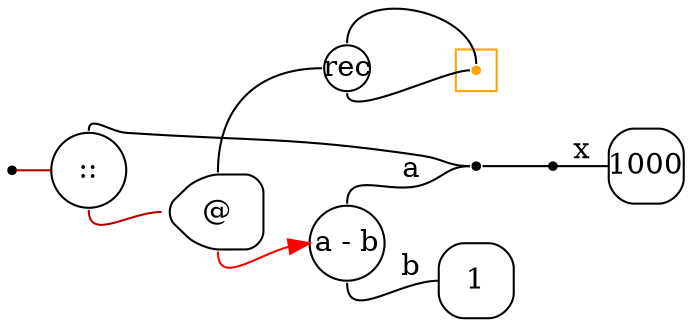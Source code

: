 digraph G {
  rankdir=LR;
  edge[arrowhead=none,arrowtail=none];
  node[fixedsize=true,shape=circle]
  size="12.133333333333333,4.987468750000001";
  labeldistance=0;
  nodesep=.175;
  ranksep=.175;

 nd1[shape=point];
 nd68[label="rec",tooltip="nd68-RecurGraph",style=rounded,width=.3,height=.3,color="#000000"];
   subgraph cluster_nd72 {
     graph[style=fill,color="orange"];ndcluster_nd72[tooltip="nd72",orientation=90,shape=point,color="orange"];
   };
   nd14[label="1000",tooltip="nd14-ConstGraph",style=rounded,orientation=90,shape=square,color="#000000"];
 nd42[label="::",tooltip="nd42-BinOpGraph",style=rounded,color="#000000"];
 nd45[label="@",tooltip="nd45-AppGraph",style=rounded,orientation=90,shape=house,color="#000000"];
 nd49[label="a - b",tooltip="nd49-BinOpGraph",style=rounded,color="#000000"];
   nd55[label="1",tooltip="nd55-ConstGraph",style=rounded,orientation=90,shape=square,color="#000000"];
 nd59[label=" ",tooltip="nd59-ContractGraph",style=rounded,orientation=90,shape=point];
 nd61[label=" ",tooltip="nd61-ContractGraph",style=rounded,orientation=90,shape=point];

  nd49->nd55[label="b",tailport=s,headport=w];
  nd45->nd68[tailport=n,headport=w];
  nd45->nd49[tailport=s,headport=w,color=red,arrowhead=normal];
  nd42->nd45[tailport=s,headport=w,color="#b70000",arrowhead=none,arrowtail=none];
  nd49->nd59[label="a",tailport=n,headport=w];
  nd42->nd59[tailport=n,headport=w];
  nd1->nd42[label="",tailport=e,headport=w,color="#b70000",arrowhead=none,arrowtail=none];
  nd59->nd61[tailport=e,headport=w];
  nd61->nd14[label="x",tailport=e,headport=w];
  nd68->ndcluster_nd72[dir=back,headport=n,tailport=n];
  nd68->ndcluster_nd72[tailport=s,headport=w];
}